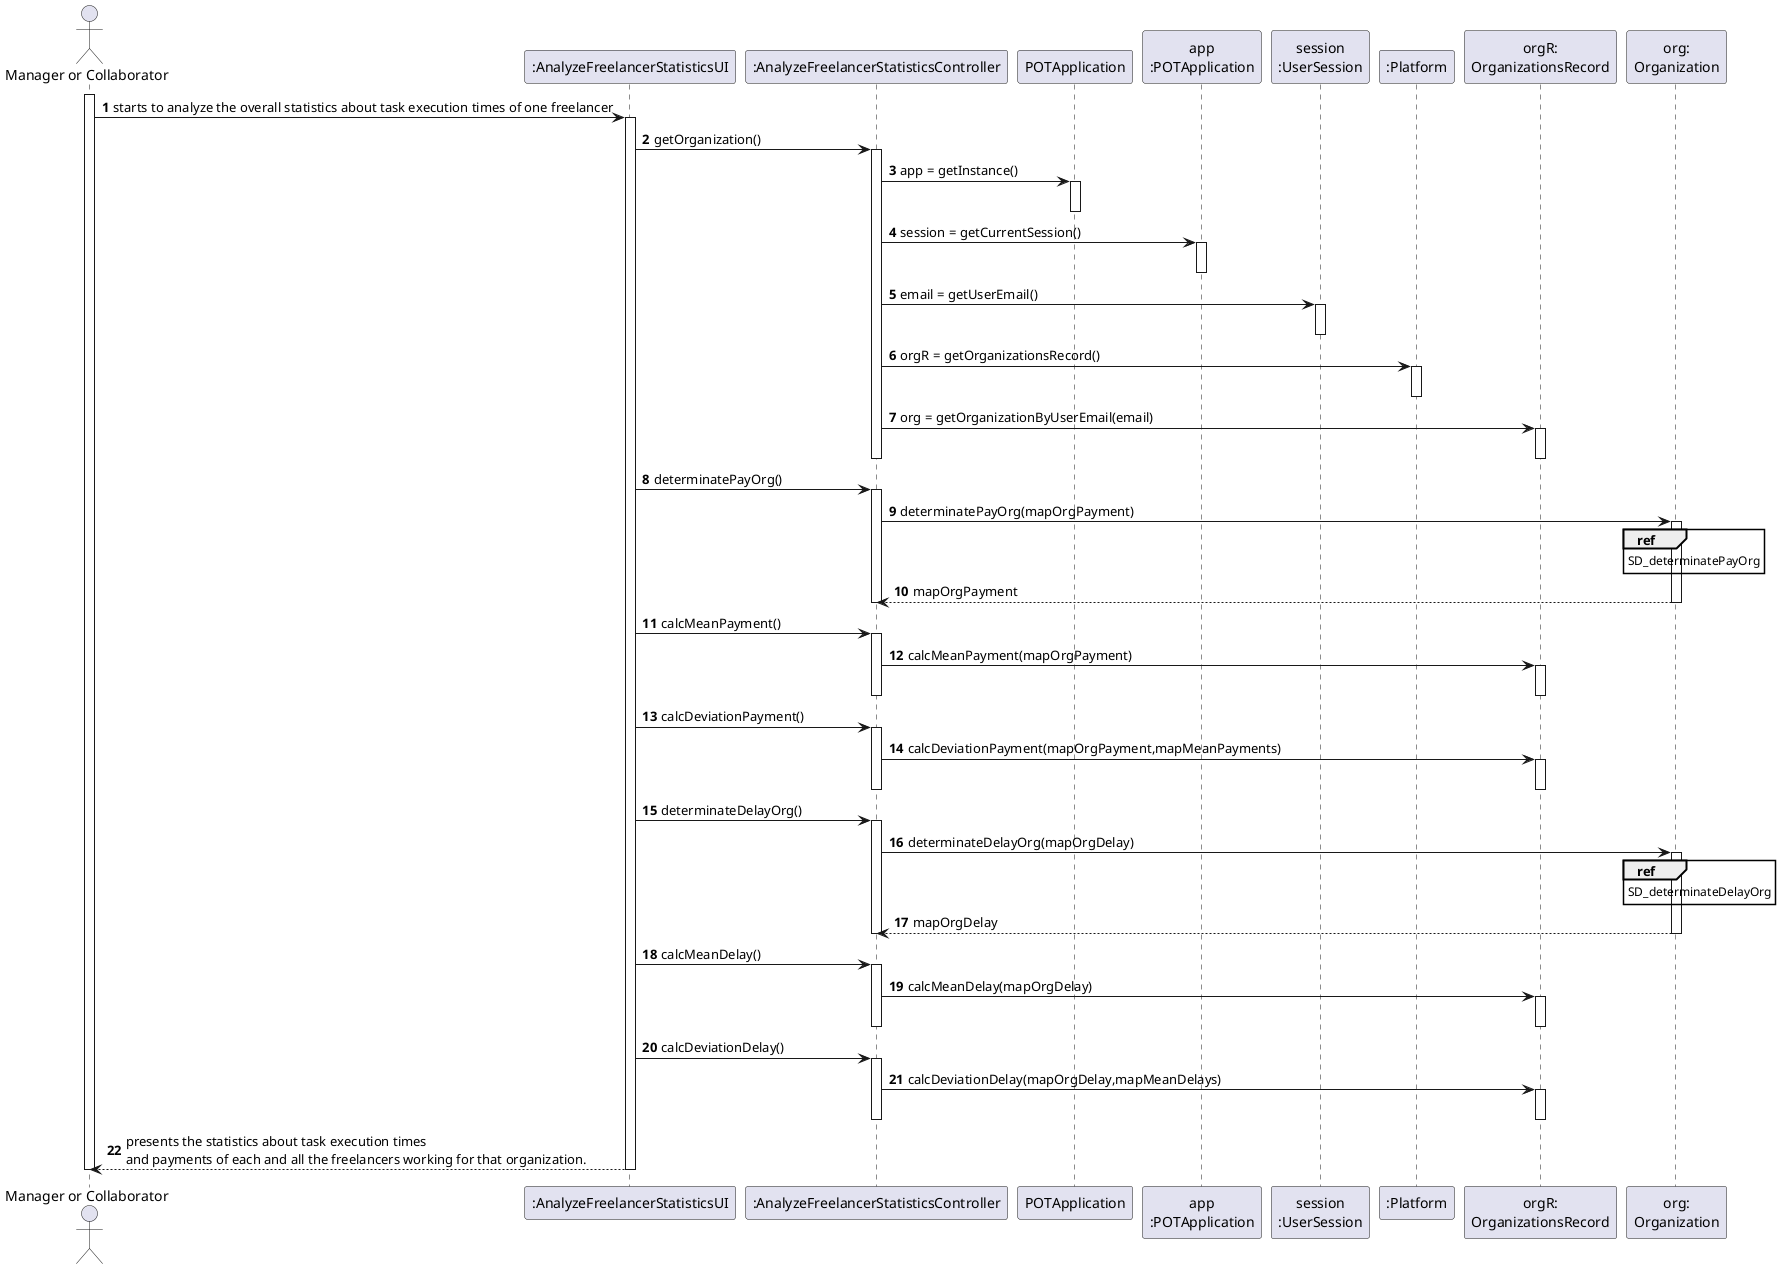 @startuml
autonumber

actor "Manager or Collaborator" as CO
participant ":AnalyzeFreelancerStatisticsUI" as UI
participant ":AnalyzeFreelancerStatisticsController" as CTRL
participant "POTApplication" as _APP
participant "app\n:POTApplication" as APP
participant "session\n:UserSession" as SESSAO
participant ":Platform" as PLAT
participant "orgR:\nOrganizationsRecord" as ORGR
participant "org:\nOrganization" as ORG


activate CO
CO -> UI : starts to analyze the overall statistics about task execution times of one freelancer

activate UI
UI -> CTRL: getOrganization()

activate CTRL 

CTRL -> _APP: app = getInstance()
activate _APP
deactivate _APP

CTRL -> APP: session = getCurrentSession()
activate APP
deactivate APP

CTRL -> SESSAO: email = getUserEmail()
activate SESSAO
deactivate SESSAO

CTRL -> PLAT: orgR = getOrganizationsRecord()
activate PLAT
deactivate PLAT

CTRL -> ORGR: org = getOrganizationByUserEmail(email)
activate ORGR
deactivate ORGR
deactivate CTRL
 

UI -> CTRL : determinatePayOrg()
activate CTRL

CTRL -> ORG : determinatePayOrg(mapOrgPayment)
activate ORG
ref over ORG
SD_determinatePayOrg
end ref
CTRL <-- ORG : mapOrgPayment
deactivate ORG
deactivate CTRL


UI -> CTRL : calcMeanPayment()
activate CTRL
CTRL -> ORGR : calcMeanPayment(mapOrgPayment)
activate ORGR
deactivate ORGR
deactivate CTRL

UI -> CTRL : calcDeviationPayment()
activate CTRL
CTRL -> ORGR : calcDeviationPayment(mapOrgPayment,mapMeanPayments)
activate ORGR
deactivate ORGR
deactivate CTRL

UI -> CTRL : determinateDelayOrg()
activate CTRL
CTRL -> ORG : determinateDelayOrg(mapOrgDelay)
activate ORG
ref over ORG
SD_determinateDelayOrg
end ref
CTRL <-- ORG : mapOrgDelay
deactivate ORG
deactivate CTRL

UI -> CTRL : calcMeanDelay()
activate CTRL
CTRL -> ORGR : calcMeanDelay(mapOrgDelay)
activate ORGR
deactivate ORGR
deactivate CTRL

UI -> CTRL : calcDeviationDelay()
activate CTRL
CTRL -> ORGR : calcDeviationDelay(mapOrgDelay,mapMeanDelays)
activate ORGR
deactivate ORGR
deactivate CTRL



UI --> CO : presents the statistics about task execution times\nand payments of each and all the freelancers working for that organization.
deactivate UI


deactivate CO
@enduml
